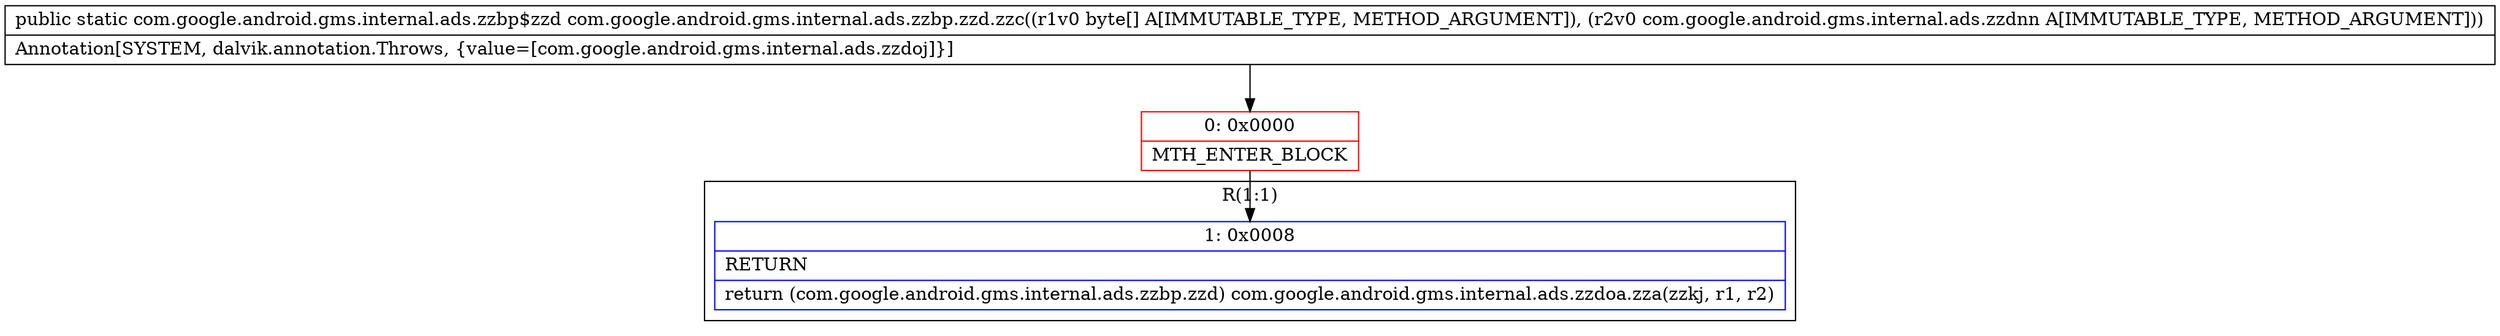 digraph "CFG forcom.google.android.gms.internal.ads.zzbp.zzd.zzc([BLcom\/google\/android\/gms\/internal\/ads\/zzdnn;)Lcom\/google\/android\/gms\/internal\/ads\/zzbp$zzd;" {
subgraph cluster_Region_841233742 {
label = "R(1:1)";
node [shape=record,color=blue];
Node_1 [shape=record,label="{1\:\ 0x0008|RETURN\l|return (com.google.android.gms.internal.ads.zzbp.zzd) com.google.android.gms.internal.ads.zzdoa.zza(zzkj, r1, r2)\l}"];
}
Node_0 [shape=record,color=red,label="{0\:\ 0x0000|MTH_ENTER_BLOCK\l}"];
MethodNode[shape=record,label="{public static com.google.android.gms.internal.ads.zzbp$zzd com.google.android.gms.internal.ads.zzbp.zzd.zzc((r1v0 byte[] A[IMMUTABLE_TYPE, METHOD_ARGUMENT]), (r2v0 com.google.android.gms.internal.ads.zzdnn A[IMMUTABLE_TYPE, METHOD_ARGUMENT]))  | Annotation[SYSTEM, dalvik.annotation.Throws, \{value=[com.google.android.gms.internal.ads.zzdoj]\}]\l}"];
MethodNode -> Node_0;
Node_0 -> Node_1;
}

